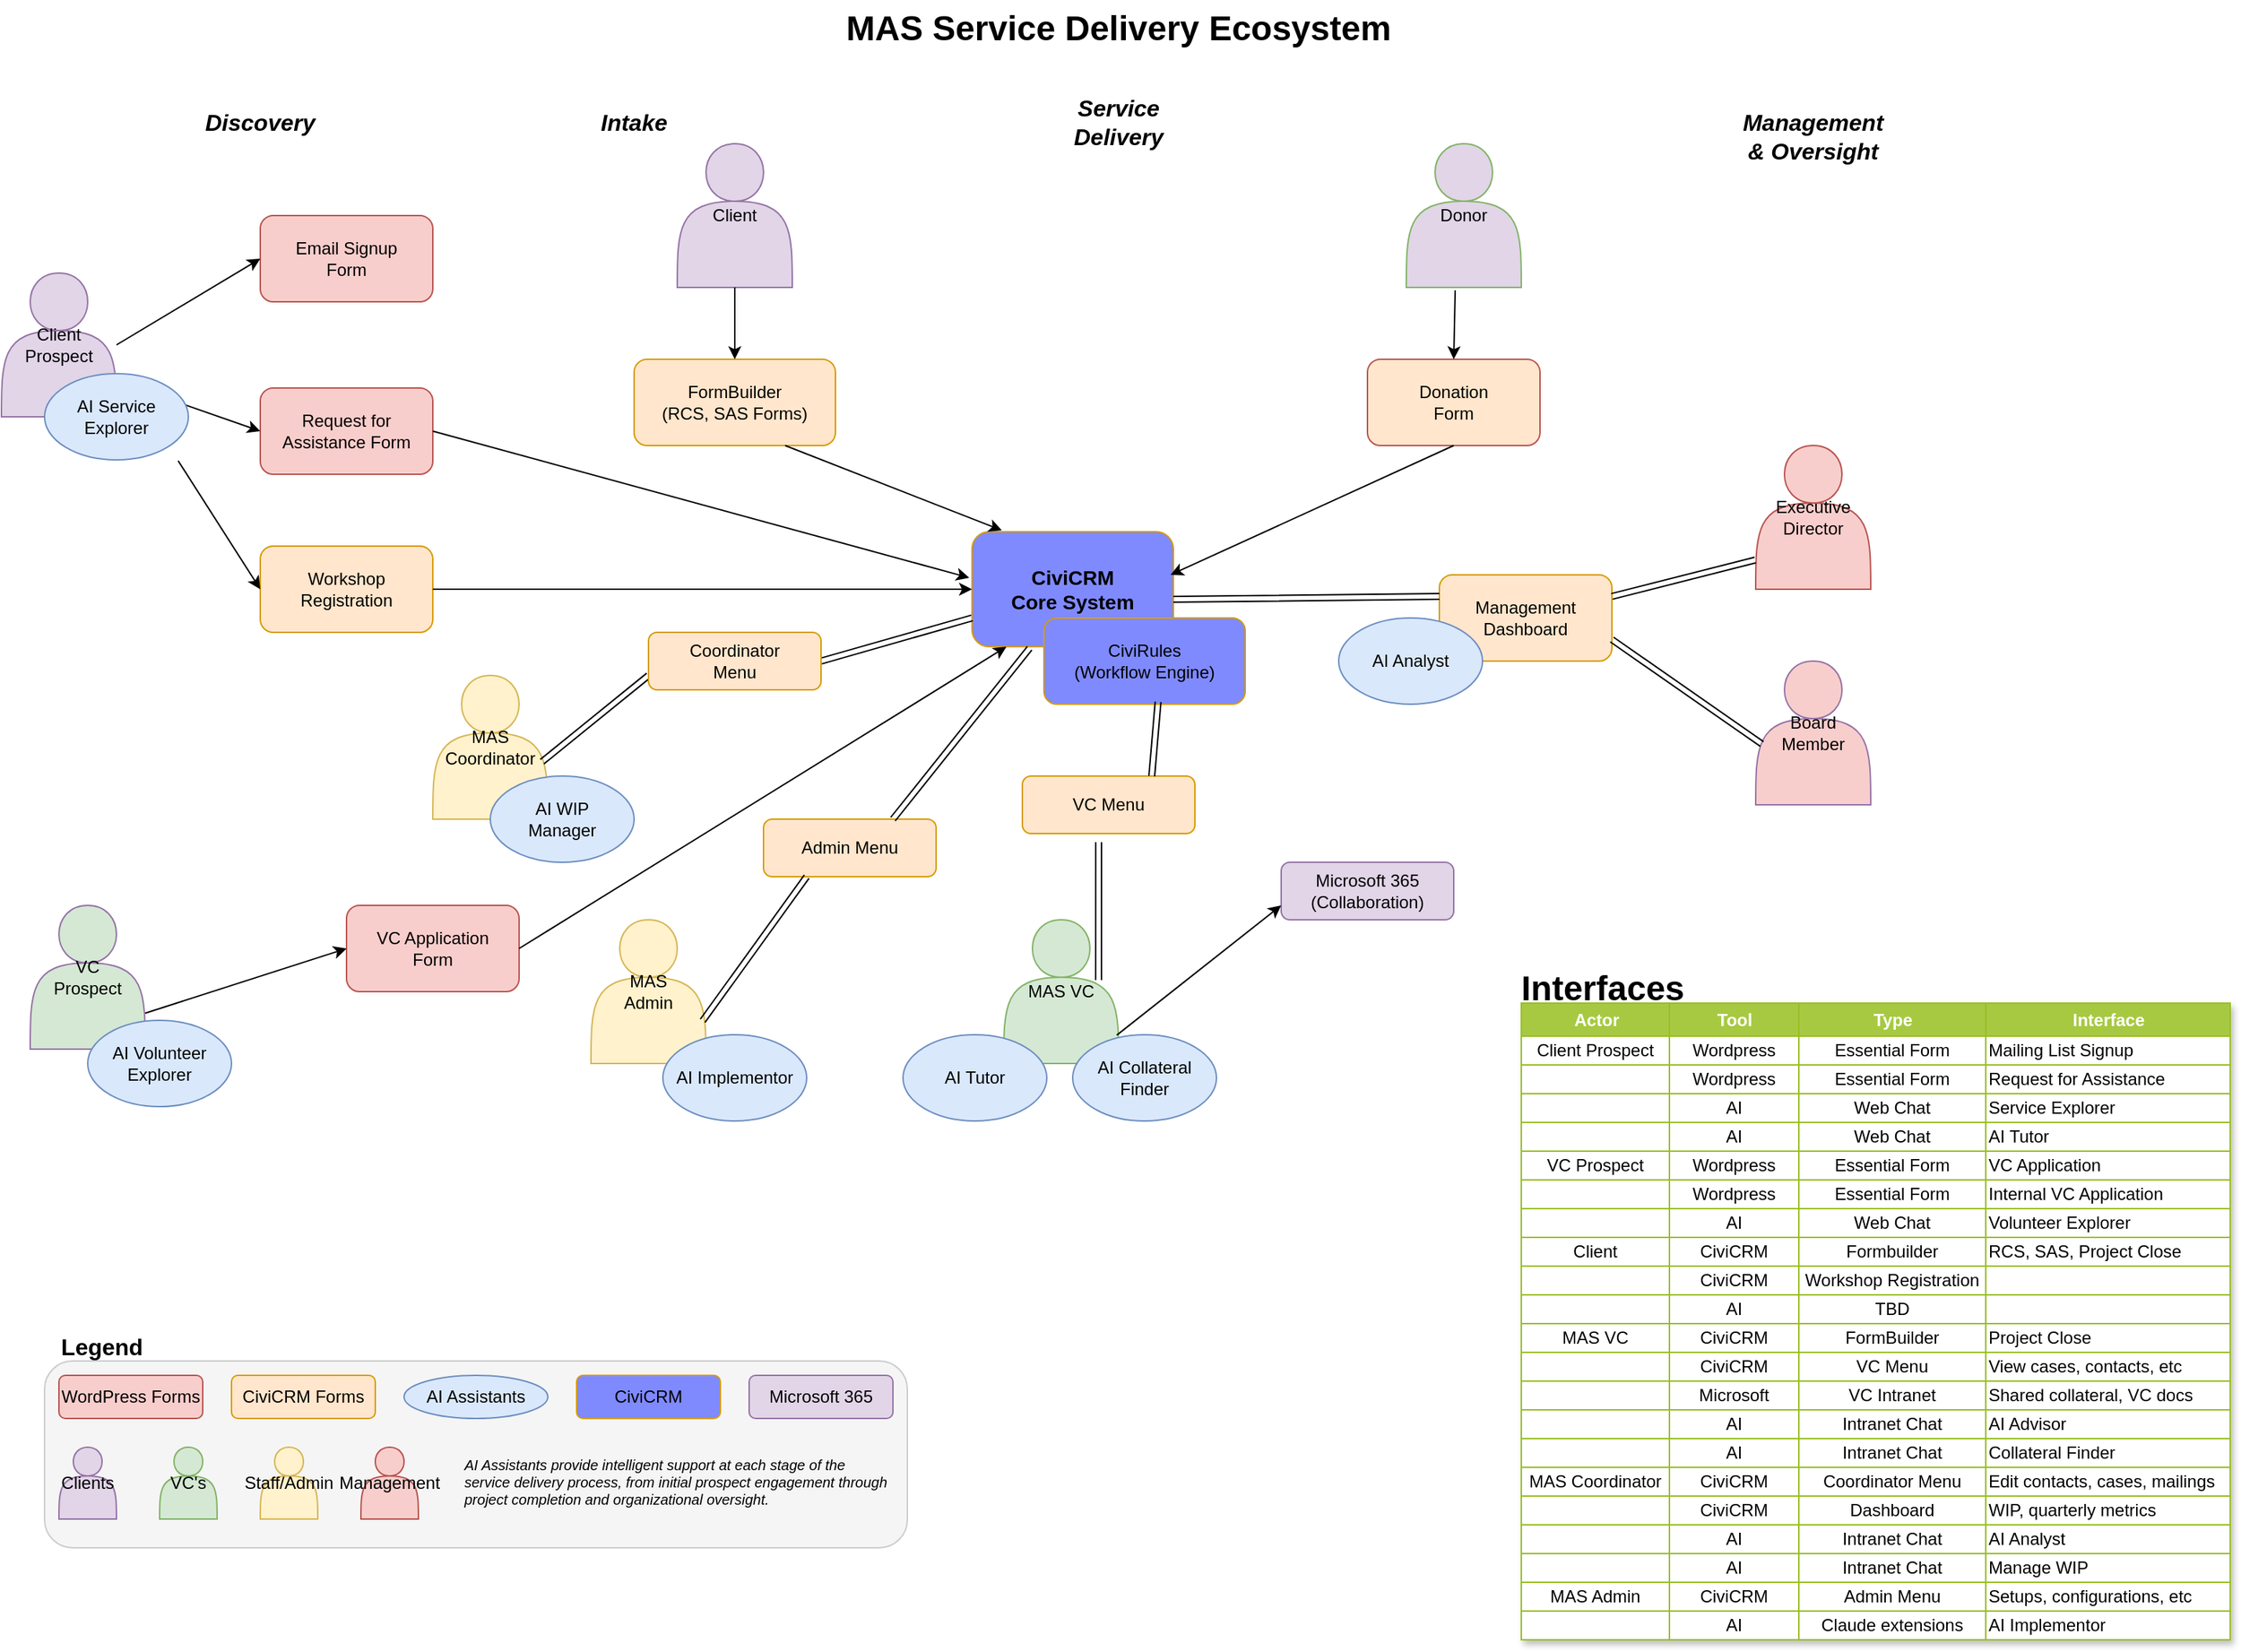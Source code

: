 <mxfile>
    <diagram name="MAS Service Delivery Ecosystem" id="mas-service-delivery">
        <mxGraphModel dx="1574" dy="1198" grid="1" gridSize="10" guides="1" tooltips="1" connect="1" arrows="1" fold="1" page="1" pageScale="1" pageWidth="1654" pageHeight="1200" math="0" shadow="0">
            <root>
                <mxCell id="0"/>
                <mxCell id="1" parent="0"/>
                <mxCell id="title" value="MAS Service Delivery Ecosystem" style="text;html=1;strokeColor=none;fillColor=none;align=center;verticalAlign=middle;whiteSpace=wrap;rounded=0;fontSize=24;fontStyle=1;" parent="1" vertex="1">
                    <mxGeometry x="627" y="20" width="400" height="40" as="geometry"/>
                </mxCell>
                <mxCell id="public-prospect" value="Client Prospect" style="shape=actor;whiteSpace=wrap;html=1;fillColor=#e1d5e7;strokeColor=#9673a6;" parent="1" vertex="1">
                    <mxGeometry x="50" y="210" width="80" height="100" as="geometry"/>
                </mxCell>
                <mxCell id="donor" value="Donor" style="shape=actor;whiteSpace=wrap;html=1;fillColor=#E1D5E7;strokeColor=#82b366;" parent="1" vertex="1">
                    <mxGeometry x="1027" y="120" width="80" height="100" as="geometry"/>
                </mxCell>
                <mxCell id="signup-form" value="Email Signup&#xa;Form" style="rounded=1;whiteSpace=wrap;html=1;fillColor=#f8cecc;strokeColor=#b85450;" parent="1" vertex="1">
                    <mxGeometry x="230" y="170" width="120" height="60" as="geometry"/>
                </mxCell>
                <mxCell id="request-form" value="Request for&#xa;Assistance Form" style="rounded=1;whiteSpace=wrap;html=1;fillColor=#f8cecc;strokeColor=#b85450;" parent="1" vertex="1">
                    <mxGeometry x="230" y="290" width="120" height="60" as="geometry"/>
                </mxCell>
                <mxCell id="donation-form" value="Donation&#xa;Form" style="rounded=1;whiteSpace=wrap;html=1;fillColor=#FFE6CC;strokeColor=#b85450;" parent="1" vertex="1">
                    <mxGeometry x="1000" y="270" width="120" height="60" as="geometry"/>
                </mxCell>
                <mxCell id="civicrm-core" value="CiviCRM&#xa;Core System" style="rounded=1;whiteSpace=wrap;html=1;fillColor=#7F8AFF;strokeColor=#d79b00;fontSize=14;fontStyle=1;" parent="1" vertex="1">
                    <mxGeometry x="725" y="390" width="140" height="80" as="geometry"/>
                </mxCell>
                <mxCell id="formbuilder" value="FormBuilder&#xa;(RCS, SAS Forms)" style="rounded=1;whiteSpace=wrap;html=1;fillColor=#ffe6cc;strokeColor=#d79b00;" parent="1" vertex="1">
                    <mxGeometry x="490" y="270" width="140" height="60" as="geometry"/>
                </mxCell>
                <mxCell id="civirules" value="CiviRules&#xa;(Workflow Engine)" style="rounded=1;whiteSpace=wrap;html=1;fillColor=#7F8AFF;strokeColor=#d79b00;" parent="1" vertex="1">
                    <mxGeometry x="775" y="450" width="140" height="60" as="geometry"/>
                </mxCell>
                <mxCell id="workshop-reg" value="Workshop&#xa;Registration" style="rounded=1;whiteSpace=wrap;html=1;fillColor=#ffe6cc;strokeColor=#d79b00;" parent="1" vertex="1">
                    <mxGeometry x="230" y="400" width="120" height="60" as="geometry"/>
                </mxCell>
                <mxCell id="vc-prospect" value="VC&lt;div&gt;Prospect&lt;/div&gt;" style="shape=actor;whiteSpace=wrap;html=1;fillColor=#D5E8D4;strokeColor=#9673a6;" parent="1" vertex="1">
                    <mxGeometry x="70" y="650" width="80" height="100" as="geometry"/>
                </mxCell>
                <mxCell id="mas-vc" value="MAS VC" style="shape=actor;whiteSpace=wrap;html=1;fillColor=#d5e8d4;strokeColor=#82b366;" parent="1" vertex="1">
                    <mxGeometry x="747" y="660" width="80" height="100" as="geometry"/>
                </mxCell>
                <mxCell id="mas-coordinator" value="MAS&lt;div&gt;Admin&lt;/div&gt;" style="shape=actor;whiteSpace=wrap;html=1;fillColor=#fff2cc;strokeColor=#d6b656;" parent="1" vertex="1">
                    <mxGeometry x="460" y="660" width="80" height="100" as="geometry"/>
                </mxCell>
                <mxCell id="vc-application" value="VC Application&#xa;Form" style="rounded=1;whiteSpace=wrap;html=1;fillColor=#f8cecc;strokeColor=#b85450;" parent="1" vertex="1">
                    <mxGeometry x="290" y="650" width="120" height="60" as="geometry"/>
                </mxCell>
                <mxCell id="vc-menu" value="VC Menu" style="rounded=1;whiteSpace=wrap;html=1;fillColor=#ffe6cc;strokeColor=#d79b00;" parent="1" vertex="1">
                    <mxGeometry x="760" y="560" width="120" height="40" as="geometry"/>
                </mxCell>
                <mxCell id="admin-menu" value="Admin Menu" style="rounded=1;whiteSpace=wrap;html=1;fillColor=#ffe6cc;strokeColor=#d79b00;" parent="1" vertex="1">
                    <mxGeometry x="580" y="590" width="120" height="40" as="geometry"/>
                </mxCell>
                <mxCell id="ms365" value="Microsoft 365&#xa;(Collaboration)" style="rounded=1;whiteSpace=wrap;html=1;fillColor=#e1d5e7;strokeColor=#9673a6;" parent="1" vertex="1">
                    <mxGeometry x="940" y="620" width="120" height="40" as="geometry"/>
                </mxCell>
                <mxCell id="dashboard" value="Management&#xa;Dashboard" style="rounded=1;whiteSpace=wrap;html=1;fillColor=#ffe6cc;strokeColor=#d79b00;" parent="1" vertex="1">
                    <mxGeometry x="1050" y="420" width="120" height="60" as="geometry"/>
                </mxCell>
                <mxCell id="exec-director" value="Executive&#xa;Director" style="shape=actor;whiteSpace=wrap;html=1;fillColor=#f8cecc;strokeColor=#b85450;" parent="1" vertex="1">
                    <mxGeometry x="1270" y="330" width="80" height="100" as="geometry"/>
                </mxCell>
                <mxCell id="board-member" value="Board&#xa;Member" style="shape=actor;whiteSpace=wrap;html=1;fillColor=#F8CECC;strokeColor=#9673a6;" parent="1" vertex="1">
                    <mxGeometry x="1270" y="480" width="80" height="100" as="geometry"/>
                </mxCell>
                <mxCell id="user-arrow1" value="" style="endArrow=classic;html=1;rounded=0;exitX=1;exitY=0.5;entryX=0;entryY=0.5;entryDx=0;entryDy=0;" parent="1" source="public-prospect" target="signup-form" edge="1">
                    <mxGeometry width="50" height="50" relative="1" as="geometry"/>
                </mxCell>
                <mxCell id="user-arrow2" value="" style="endArrow=classic;html=1;rounded=0;exitX=1;exitY=0.75;entryX=0;entryY=0.5;exitDx=0;exitDy=0;" parent="1" source="public-prospect" target="request-form" edge="1">
                    <mxGeometry width="50" height="50" relative="1" as="geometry">
                        <mxPoint x="140" y="275" as="sourcePoint"/>
                    </mxGeometry>
                </mxCell>
                <mxCell id="user-arrow3" value="" style="endArrow=classic;html=1;rounded=0;exitX=0.425;exitY=1.02;entryX=0.5;entryY=0;exitDx=0;exitDy=0;exitPerimeter=0;entryDx=0;entryDy=0;" parent="1" source="donor" target="donation-form" edge="1">
                    <mxGeometry width="50" height="50" relative="1" as="geometry"/>
                </mxCell>
                <mxCell id="process1" value="Discovery" style="text;html=1;strokeColor=none;fillColor=none;align=center;verticalAlign=middle;whiteSpace=wrap;rounded=0;fontSize=16;fontStyle=3;color=#333333;" parent="1" vertex="1">
                    <mxGeometry x="180" y="90" width="100" height="30" as="geometry"/>
                </mxCell>
                <mxCell id="process2" value="Intake" style="text;html=1;strokeColor=none;fillColor=none;align=center;verticalAlign=middle;whiteSpace=wrap;rounded=0;fontSize=16;fontStyle=3;color=#333333;" parent="1" vertex="1">
                    <mxGeometry x="440" y="90" width="100" height="30" as="geometry"/>
                </mxCell>
                <mxCell id="process3" value="Service&#xa;Delivery" style="text;html=1;strokeColor=none;fillColor=none;align=center;verticalAlign=middle;whiteSpace=wrap;rounded=0;fontSize=16;fontStyle=3;color=#333333;" parent="1" vertex="1">
                    <mxGeometry x="777" y="90" width="100" height="30" as="geometry"/>
                </mxCell>
                <mxCell id="process4" value="Management&#xa;&amp; Oversight" style="text;html=1;strokeColor=none;fillColor=none;align=center;verticalAlign=middle;whiteSpace=wrap;rounded=0;fontSize=16;fontStyle=3;color=#333333;" parent="1" vertex="1">
                    <mxGeometry x="1260" y="100" width="100" height="30" as="geometry"/>
                </mxCell>
                <mxCell id="legend-bg" value="" style="rounded=1;whiteSpace=wrap;html=1;fillColor=#f5f5f5;strokeColor=#cccccc;" parent="1" vertex="1">
                    <mxGeometry x="80" y="967" width="600" height="130" as="geometry"/>
                </mxCell>
                <mxCell id="legend-title" value="Legend" style="text;html=1;strokeColor=none;fillColor=none;align=center;verticalAlign=middle;whiteSpace=wrap;rounded=0;fontSize=16;fontStyle=1;" parent="1" vertex="1">
                    <mxGeometry x="90" y="947" width="60" height="20" as="geometry"/>
                </mxCell>
                <mxCell id="legend-wp" value="WordPress Forms" style="rounded=1;whiteSpace=wrap;html=1;fillColor=#f8cecc;strokeColor=#b85450;" parent="1" vertex="1">
                    <mxGeometry x="90" y="977" width="100" height="30" as="geometry"/>
                </mxCell>
                <mxCell id="legend-ai" value="AI Assistants" style="ellipse;whiteSpace=wrap;html=1;fillColor=#dae8fc;strokeColor=#6c8ebf;" parent="1" vertex="1">
                    <mxGeometry x="330" y="977" width="100" height="30" as="geometry"/>
                </mxCell>
                <mxCell id="legend-civicrm" value="CiviCRM Forms" style="rounded=1;whiteSpace=wrap;html=1;fillColor=#ffe6cc;strokeColor=#d79b00;" parent="1" vertex="1">
                    <mxGeometry x="210" y="977" width="100" height="30" as="geometry"/>
                </mxCell>
                <mxCell id="legend-ms" value="Microsoft 365" style="rounded=1;whiteSpace=wrap;html=1;fillColor=#e1d5e7;strokeColor=#9673a6;" parent="1" vertex="1">
                    <mxGeometry x="570" y="977" width="100" height="30" as="geometry"/>
                </mxCell>
                <mxCell id="legend-external" value="Clients" style="shape=actor;whiteSpace=wrap;html=1;fillColor=#e1d5e7;strokeColor=#9673a6;" parent="1" vertex="1">
                    <mxGeometry x="90" y="1027" width="40" height="50" as="geometry"/>
                </mxCell>
                <mxCell id="legend-internal" value="VC&#39;s" style="shape=actor;whiteSpace=wrap;html=1;fillColor=#d5e8d4;strokeColor=#82b366;" parent="1" vertex="1">
                    <mxGeometry x="160" y="1027" width="40" height="50" as="geometry"/>
                </mxCell>
                <mxCell id="legend-staff" value="Staff/Admin" style="shape=actor;whiteSpace=wrap;html=1;fillColor=#fff2cc;strokeColor=#d6b656;" parent="1" vertex="1">
                    <mxGeometry x="230" y="1027" width="40" height="50" as="geometry"/>
                </mxCell>
                <mxCell id="legend-mgmt" value="Management" style="shape=actor;whiteSpace=wrap;html=1;fillColor=#f8cecc;strokeColor=#b85450;" parent="1" vertex="1">
                    <mxGeometry x="300" y="1027" width="40" height="50" as="geometry"/>
                </mxCell>
                <mxCell id="legend-note" value="AI Assistants provide intelligent support at each stage of the service delivery process,&amp;nbsp;from initial prospect engagement through project completion and organizational oversight." style="text;html=1;strokeColor=none;fillColor=none;align=left;verticalAlign=top;whiteSpace=wrap;rounded=0;fontSize=10;fontStyle=2;color=#666666;" parent="1" vertex="1">
                    <mxGeometry x="370" y="1027" width="300" height="50" as="geometry"/>
                </mxCell>
                <mxCell id="FMhdX4NjYqCOuvhVxrmr-3" value="" style="endArrow=classic;html=1;rounded=0;exitX=1;exitY=0.75;entryX=0;entryY=0.5;exitDx=0;exitDy=0;entryDx=0;entryDy=0;" parent="1" source="vc-prospect" target="vc-application" edge="1">
                    <mxGeometry width="50" height="50" relative="1" as="geometry">
                        <mxPoint x="180" y="530" as="sourcePoint"/>
                        <mxPoint x="270" y="555" as="targetPoint"/>
                    </mxGeometry>
                </mxCell>
                <mxCell id="FMhdX4NjYqCOuvhVxrmr-4" value="CiviCRM" style="rounded=1;whiteSpace=wrap;html=1;fillColor=#7F8AFF;strokeColor=#d79b00;" parent="1" vertex="1">
                    <mxGeometry x="450" y="977" width="100" height="30" as="geometry"/>
                </mxCell>
                <mxCell id="FMhdX4NjYqCOuvhVxrmr-6" value="MAS Coordinator" style="shape=actor;whiteSpace=wrap;html=1;fillColor=#fff2cc;strokeColor=#d6b656;" parent="1" vertex="1">
                    <mxGeometry x="350" y="490" width="80" height="100" as="geometry"/>
                </mxCell>
                <mxCell id="FMhdX4NjYqCOuvhVxrmr-7" value="Client" style="shape=actor;whiteSpace=wrap;html=1;fillColor=#e1d5e7;strokeColor=#9673a6;" parent="1" vertex="1">
                    <mxGeometry x="520" y="120" width="80" height="100" as="geometry"/>
                </mxCell>
                <mxCell id="FMhdX4NjYqCOuvhVxrmr-8" value="" style="endArrow=classic;html=1;rounded=0;exitX=1;exitY=0.5;entryX=-0.014;entryY=0.4;exitDx=0;exitDy=0;entryDx=0;entryDy=0;entryPerimeter=0;" parent="1" source="request-form" target="civicrm-core" edge="1">
                    <mxGeometry width="50" height="50" relative="1" as="geometry">
                        <mxPoint x="380" y="302.5" as="sourcePoint"/>
                        <mxPoint x="470" y="357.5" as="targetPoint"/>
                    </mxGeometry>
                </mxCell>
                <mxCell id="FMhdX4NjYqCOuvhVxrmr-9" value="" style="endArrow=classic;html=1;rounded=0;exitX=0.75;exitY=1;entryX=0.148;entryY=-0.012;exitDx=0;exitDy=0;entryDx=0;entryDy=0;entryPerimeter=0;" parent="1" source="formbuilder" target="civicrm-core" edge="1">
                    <mxGeometry width="50" height="50" relative="1" as="geometry">
                        <mxPoint x="760" y="400" as="sourcePoint"/>
                        <mxPoint x="1110" y="520" as="targetPoint"/>
                    </mxGeometry>
                </mxCell>
                <mxCell id="FMhdX4NjYqCOuvhVxrmr-10" value="" style="endArrow=classic;html=1;rounded=0;exitX=0.5;exitY=1;entryX=0.5;entryY=0;exitDx=0;exitDy=0;entryDx=0;entryDy=0;" parent="1" source="FMhdX4NjYqCOuvhVxrmr-7" target="formbuilder" edge="1">
                    <mxGeometry width="50" height="50" relative="1" as="geometry">
                        <mxPoint x="670" y="330" as="sourcePoint"/>
                        <mxPoint x="1020" y="450" as="targetPoint"/>
                    </mxGeometry>
                </mxCell>
                <mxCell id="FMhdX4NjYqCOuvhVxrmr-11" value="" style="endArrow=classic;html=1;rounded=0;exitX=1;exitY=0.5;entryX=0.171;entryY=1;exitDx=0;exitDy=0;entryDx=0;entryDy=0;entryPerimeter=0;" parent="1" source="vc-application" target="civicrm-core" edge="1">
                    <mxGeometry width="50" height="50" relative="1" as="geometry">
                        <mxPoint x="402" y="618" as="sourcePoint"/>
                        <mxPoint x="540" y="700" as="targetPoint"/>
                    </mxGeometry>
                </mxCell>
                <mxCell id="FMhdX4NjYqCOuvhVxrmr-14" value="" style="endArrow=classic;html=1;rounded=0;exitX=1;exitY=0.5;entryX=0;entryY=0.75;exitDx=0;exitDy=0;entryDx=0;entryDy=0;shape=link;" parent="1" source="coordinator-menu" target="civicrm-core" edge="1">
                    <mxGeometry width="50" height="50" relative="1" as="geometry">
                        <mxPoint x="346" y="560" as="sourcePoint"/>
                        <mxPoint x="535" y="370" as="targetPoint"/>
                    </mxGeometry>
                </mxCell>
                <mxCell id="FMhdX4NjYqCOuvhVxrmr-15" value="" style="endArrow=classic;html=1;rounded=0;exitX=1;exitY=0.5;entryX=0;entryY=0.75;exitDx=0;exitDy=0;entryDx=0;entryDy=0;shape=link;" parent="1" target="coordinator-menu" edge="1">
                    <mxGeometry width="50" height="50" relative="1" as="geometry">
                        <mxPoint x="426" y="550" as="sourcePoint"/>
                        <mxPoint x="615" y="450" as="targetPoint"/>
                    </mxGeometry>
                </mxCell>
                <mxCell id="coordinator-menu" value="Coordinator&#xa;Menu" style="rounded=1;whiteSpace=wrap;html=1;fillColor=#ffe6cc;strokeColor=#d79b00;" parent="1" vertex="1">
                    <mxGeometry x="500" y="460" width="120" height="40" as="geometry"/>
                </mxCell>
                <mxCell id="FMhdX4NjYqCOuvhVxrmr-16" value="" style="endArrow=classic;html=1;rounded=0;exitX=0.825;exitY=0.42;entryX=0.442;entryY=1.15;exitDx=0;exitDy=0;entryDx=0;entryDy=0;shape=link;exitPerimeter=0;entryPerimeter=0;" parent="1" source="mas-vc" target="vc-menu" edge="1">
                    <mxGeometry width="50" height="50" relative="1" as="geometry">
                        <mxPoint x="975" y="570" as="sourcePoint"/>
                        <mxPoint x="1010" y="520" as="targetPoint"/>
                    </mxGeometry>
                </mxCell>
                <mxCell id="FMhdX4NjYqCOuvhVxrmr-17" value="" style="endArrow=classic;html=1;rounded=0;exitX=0.75;exitY=0;entryX=0.567;entryY=0.972;exitDx=0;exitDy=0;entryDx=0;entryDy=0;shape=link;entryPerimeter=0;" parent="1" source="vc-menu" target="civirules" edge="1">
                    <mxGeometry width="50" height="50" relative="1" as="geometry">
                        <mxPoint x="790" y="630" as="sourcePoint"/>
                        <mxPoint x="825" y="580" as="targetPoint"/>
                    </mxGeometry>
                </mxCell>
                <mxCell id="FMhdX4NjYqCOuvhVxrmr-18" value="" style="endArrow=classic;html=1;rounded=0;entryX=0;entryY=0.75;entryDx=0;entryDy=0;exitX=0.983;exitY=0.803;exitDx=0;exitDy=0;exitPerimeter=0;" parent="1" source="mas-vc" target="ms365" edge="1">
                    <mxGeometry width="50" height="50" relative="1" as="geometry">
                        <mxPoint x="860" y="750" as="sourcePoint"/>
                        <mxPoint x="925" y="755" as="targetPoint"/>
                    </mxGeometry>
                </mxCell>
                <mxCell id="FMhdX4NjYqCOuvhVxrmr-19" value="" style="endArrow=classic;html=1;rounded=0;exitX=0.5;exitY=1;entryX=0.986;entryY=0.375;exitDx=0;exitDy=0;entryDx=0;entryDy=0;entryPerimeter=0;" parent="1" source="donation-form" target="civicrm-core" edge="1">
                    <mxGeometry width="50" height="50" relative="1" as="geometry">
                        <mxPoint x="994" y="330" as="sourcePoint"/>
                        <mxPoint x="950" y="378" as="targetPoint"/>
                    </mxGeometry>
                </mxCell>
                <mxCell id="FMhdX4NjYqCOuvhVxrmr-20" value="" style="endArrow=classic;html=1;rounded=0;exitX=0.971;exitY=0.703;entryX=0.25;entryY=1;exitDx=0;exitDy=0;entryDx=0;entryDy=0;shape=link;exitPerimeter=0;" parent="1" source="mas-coordinator" target="admin-menu" edge="1">
                    <mxGeometry width="50" height="50" relative="1" as="geometry">
                        <mxPoint x="556" y="730" as="sourcePoint"/>
                        <mxPoint x="630" y="670" as="targetPoint"/>
                    </mxGeometry>
                </mxCell>
                <mxCell id="FMhdX4NjYqCOuvhVxrmr-21" value="" style="endArrow=classic;html=1;rounded=0;exitX=0.75;exitY=0;exitDx=0;exitDy=0;shape=link;entryX=0.286;entryY=1.013;entryDx=0;entryDy=0;entryPerimeter=0;" parent="1" source="admin-menu" target="civicrm-core" edge="1">
                    <mxGeometry width="50" height="50" relative="1" as="geometry">
                        <mxPoint x="590" y="700" as="sourcePoint"/>
                        <mxPoint x="740" y="520" as="targetPoint"/>
                    </mxGeometry>
                </mxCell>
                <mxCell id="FMhdX4NjYqCOuvhVxrmr-22" value="" style="endArrow=classic;html=1;rounded=0;exitX=0.929;exitY=1.01;entryX=0;entryY=0.5;exitDx=0;exitDy=0;exitPerimeter=0;entryDx=0;entryDy=0;" parent="1" source="ai-service-explorer" target="workshop-reg" edge="1">
                    <mxGeometry width="50" height="50" relative="1" as="geometry">
                        <mxPoint x="98" y="370" as="sourcePoint"/>
                        <mxPoint x="200" y="402" as="targetPoint"/>
                    </mxGeometry>
                </mxCell>
                <mxCell id="FMhdX4NjYqCOuvhVxrmr-23" value="" style="endArrow=classic;html=1;rounded=0;exitX=1;exitY=0.5;entryX=0;entryY=0.5;exitDx=0;exitDy=0;entryDx=0;entryDy=0;" parent="1" source="workshop-reg" target="civicrm-core" edge="1">
                    <mxGeometry width="50" height="50" relative="1" as="geometry">
                        <mxPoint x="170" y="370" as="sourcePoint"/>
                        <mxPoint x="276" y="489" as="targetPoint"/>
                    </mxGeometry>
                </mxCell>
                <mxCell id="FMhdX4NjYqCOuvhVxrmr-25" value="" style="endArrow=classic;html=1;rounded=0;exitX=0.054;exitY=0.577;entryX=1;entryY=0.75;exitDx=0;exitDy=0;entryDx=0;entryDy=0;shape=link;exitPerimeter=0;" parent="1" source="board-member" target="dashboard" edge="1">
                    <mxGeometry width="50" height="50" relative="1" as="geometry">
                        <mxPoint x="1220" y="502" as="sourcePoint"/>
                        <mxPoint x="1224" y="450" as="targetPoint"/>
                    </mxGeometry>
                </mxCell>
                <mxCell id="FMhdX4NjYqCOuvhVxrmr-26" value="" style="endArrow=classic;html=1;rounded=0;exitX=-0.004;exitY=0.797;entryX=1;entryY=0.25;exitDx=0;exitDy=0;entryDx=0;entryDy=0;shape=link;exitPerimeter=0;" parent="1" source="exec-director" target="dashboard" edge="1">
                    <mxGeometry width="50" height="50" relative="1" as="geometry">
                        <mxPoint x="1334" y="473" as="sourcePoint"/>
                        <mxPoint x="1230" y="400" as="targetPoint"/>
                    </mxGeometry>
                </mxCell>
                <mxCell id="FMhdX4NjYqCOuvhVxrmr-27" value="" style="endArrow=classic;html=1;rounded=0;exitX=0;exitY=0.25;entryX=1;entryY=0.588;exitDx=0;exitDy=0;entryDx=0;entryDy=0;shape=link;entryPerimeter=0;" parent="1" source="dashboard" target="civicrm-core" edge="1">
                    <mxGeometry width="50" height="50" relative="1" as="geometry">
                        <mxPoint x="1010" y="410" as="sourcePoint"/>
                        <mxPoint x="910" y="435" as="targetPoint"/>
                    </mxGeometry>
                </mxCell>
                <mxCell id="ai-collateral" value="AI Collateral&#xa;Finder" style="ellipse;whiteSpace=wrap;html=1;fillColor=#dae8fc;strokeColor=#6c8ebf;" parent="1" vertex="1">
                    <mxGeometry x="795" y="740" width="100" height="60" as="geometry"/>
                </mxCell>
                <mxCell id="ai-vc-explorer" value="AI Volunteer&#xa;Explorer" style="ellipse;whiteSpace=wrap;html=1;fillColor=#dae8fc;strokeColor=#6c8ebf;" parent="1" vertex="1">
                    <mxGeometry x="110" y="730" width="100" height="60" as="geometry"/>
                </mxCell>
                <mxCell id="ai-wip-manager" value="AI WIP&#xa;Manager" style="ellipse;whiteSpace=wrap;html=1;fillColor=#dae8fc;strokeColor=#6c8ebf;" parent="1" vertex="1">
                    <mxGeometry x="390" y="560" width="100" height="60" as="geometry"/>
                </mxCell>
                <mxCell id="FMhdX4NjYqCOuvhVxrmr-28" value="" style="endArrow=classic;html=1;rounded=0;exitX=0.929;exitY=1.01;entryX=0;entryY=0.5;exitDx=0;exitDy=0;exitPerimeter=0;entryDx=0;entryDy=0;" parent="1" source="public-prospect" target="ai-service-explorer" edge="1">
                    <mxGeometry width="50" height="50" relative="1" as="geometry">
                        <mxPoint x="124" y="311" as="sourcePoint"/>
                        <mxPoint x="230" y="430" as="targetPoint"/>
                    </mxGeometry>
                </mxCell>
                <mxCell id="ai-service-explorer" value="AI Service&#xa;Explorer" style="ellipse;whiteSpace=wrap;html=1;fillColor=#dae8fc;strokeColor=#6c8ebf;" parent="1" vertex="1">
                    <mxGeometry x="80" y="280" width="100" height="60" as="geometry"/>
                </mxCell>
                <mxCell id="ai-implementor" value="AI Implementor" style="ellipse;whiteSpace=wrap;html=1;fillColor=#dae8fc;strokeColor=#6c8ebf;" parent="1" vertex="1">
                    <mxGeometry x="510" y="740" width="100" height="60" as="geometry"/>
                </mxCell>
                <mxCell id="ai-analyst" value="AI Analyst" style="ellipse;whiteSpace=wrap;html=1;fillColor=#dae8fc;strokeColor=#6c8ebf;" parent="1" vertex="1">
                    <mxGeometry x="980" y="450" width="100" height="60" as="geometry"/>
                </mxCell>
                <mxCell id="ai-tutor" value="AI Tutor" style="ellipse;whiteSpace=wrap;html=1;fillColor=#dae8fc;strokeColor=#6c8ebf;" parent="1" vertex="1">
                    <mxGeometry x="677" y="740" width="100" height="60" as="geometry"/>
                </mxCell>
                <mxCell id="69" value="" style="group" vertex="1" connectable="0" parent="1">
                    <mxGeometry x="1105" y="688" width="495" height="293" as="geometry"/>
                </mxCell>
                <mxCell id="23" value="Interfaces" style="text;strokeColor=none;fillColor=none;html=1;fontSize=24;fontStyle=1;verticalAlign=middle;align=left;" vertex="1" parent="69">
                    <mxGeometry width="100" height="40" as="geometry"/>
                </mxCell>
                <mxCell id="2" value="Assets" style="childLayout=tableLayout;recursiveResize=0;strokeColor=#98bf21;fillColor=#A7C942;shadow=1;" vertex="1" parent="69">
                    <mxGeometry x="2" y="30" width="493" height="443" as="geometry"/>
                </mxCell>
                <mxCell id="3" style="shape=tableRow;horizontal=0;startSize=0;swimlaneHead=0;swimlaneBody=0;top=0;left=0;bottom=0;right=0;dropTarget=0;collapsible=0;recursiveResize=0;expand=0;fontStyle=0;strokeColor=inherit;fillColor=#ffffff;" vertex="1" parent="2">
                    <mxGeometry width="493" height="23" as="geometry"/>
                </mxCell>
                <mxCell id="4" value="Actor" style="connectable=0;recursiveResize=0;strokeColor=inherit;fillColor=#A7C942;align=center;fontStyle=1;fontColor=#FFFFFF;html=1;" vertex="1" parent="3">
                    <mxGeometry width="103" height="23" as="geometry">
                        <mxRectangle width="103" height="23" as="alternateBounds"/>
                    </mxGeometry>
                </mxCell>
                <mxCell id="5" value="Tool" style="connectable=0;recursiveResize=0;strokeColor=inherit;fillColor=#A7C942;align=center;fontStyle=1;fontColor=#FFFFFF;html=1;" vertex="1" parent="3">
                    <mxGeometry x="103" width="90" height="23" as="geometry">
                        <mxRectangle width="90" height="23" as="alternateBounds"/>
                    </mxGeometry>
                </mxCell>
                <mxCell id="6" value="Type" style="connectable=0;recursiveResize=0;strokeColor=inherit;fillColor=#A7C942;align=center;fontStyle=1;fontColor=#FFFFFF;html=1;" vertex="1" parent="3">
                    <mxGeometry x="193" width="130" height="23" as="geometry">
                        <mxRectangle width="130" height="23" as="alternateBounds"/>
                    </mxGeometry>
                </mxCell>
                <mxCell id="24" value="Interface" style="connectable=0;recursiveResize=0;strokeColor=inherit;fillColor=#A7C942;align=center;fontStyle=1;fontColor=#FFFFFF;html=1;" vertex="1" parent="3">
                    <mxGeometry x="323" width="170" height="23" as="geometry">
                        <mxRectangle width="170" height="23" as="alternateBounds"/>
                    </mxGeometry>
                </mxCell>
                <mxCell id="7" value="" style="shape=tableRow;horizontal=0;startSize=0;swimlaneHead=0;swimlaneBody=0;top=0;left=0;bottom=0;right=0;dropTarget=0;collapsible=0;recursiveResize=0;expand=0;fontStyle=0;strokeColor=inherit;fillColor=default;" vertex="1" parent="2">
                    <mxGeometry y="23" width="493" height="20" as="geometry"/>
                </mxCell>
                <mxCell id="8" value="Client Prospect" style="connectable=0;recursiveResize=0;strokeColor=inherit;fillColor=inherit;align=center;whiteSpace=wrap;html=1;" vertex="1" parent="7">
                    <mxGeometry width="103" height="20" as="geometry">
                        <mxRectangle width="103" height="20" as="alternateBounds"/>
                    </mxGeometry>
                </mxCell>
                <mxCell id="9" value="Wordpress" style="connectable=0;recursiveResize=0;strokeColor=inherit;fillColor=inherit;align=center;whiteSpace=wrap;html=1;" vertex="1" parent="7">
                    <mxGeometry x="103" width="90" height="20" as="geometry">
                        <mxRectangle width="90" height="20" as="alternateBounds"/>
                    </mxGeometry>
                </mxCell>
                <mxCell id="10" value="Essential Form" style="connectable=0;recursiveResize=0;strokeColor=inherit;fillColor=inherit;align=center;whiteSpace=wrap;html=1;" vertex="1" parent="7">
                    <mxGeometry x="193" width="130" height="20" as="geometry">
                        <mxRectangle width="130" height="20" as="alternateBounds"/>
                    </mxGeometry>
                </mxCell>
                <mxCell id="25" value="Mailing List Signup" style="connectable=0;recursiveResize=0;strokeColor=inherit;fillColor=inherit;align=left;whiteSpace=wrap;html=1;" vertex="1" parent="7">
                    <mxGeometry x="323" width="170" height="20" as="geometry">
                        <mxRectangle width="170" height="20" as="alternateBounds"/>
                    </mxGeometry>
                </mxCell>
                <mxCell id="11" value="" style="shape=tableRow;horizontal=0;startSize=0;swimlaneHead=0;swimlaneBody=0;top=0;left=0;bottom=0;right=0;dropTarget=0;collapsible=0;recursiveResize=0;expand=0;fontStyle=1;strokeColor=inherit;fillColor=light-dark(#ffffff, #1d2409);" vertex="1" parent="2">
                    <mxGeometry y="43" width="493" height="20" as="geometry"/>
                </mxCell>
                <mxCell id="12" value="" style="connectable=0;recursiveResize=0;strokeColor=inherit;fillColor=inherit;whiteSpace=wrap;html=1;align=center;" vertex="1" parent="11">
                    <mxGeometry width="103" height="20" as="geometry">
                        <mxRectangle width="103" height="20" as="alternateBounds"/>
                    </mxGeometry>
                </mxCell>
                <mxCell id="13" value="Wordpress" style="connectable=0;recursiveResize=0;strokeColor=inherit;fillColor=inherit;whiteSpace=wrap;html=1;align=center;" vertex="1" parent="11">
                    <mxGeometry x="103" width="90" height="20" as="geometry">
                        <mxRectangle width="90" height="20" as="alternateBounds"/>
                    </mxGeometry>
                </mxCell>
                <mxCell id="14" value="Essential Form" style="connectable=0;recursiveResize=0;strokeColor=inherit;fillColor=inherit;whiteSpace=wrap;html=1;align=center;" vertex="1" parent="11">
                    <mxGeometry x="193" width="130" height="20" as="geometry">
                        <mxRectangle width="130" height="20" as="alternateBounds"/>
                    </mxGeometry>
                </mxCell>
                <mxCell id="26" value="Request for Assistance" style="connectable=0;recursiveResize=0;strokeColor=inherit;fillColor=inherit;whiteSpace=wrap;html=1;align=left;" vertex="1" parent="11">
                    <mxGeometry x="323" width="170" height="20" as="geometry">
                        <mxRectangle width="170" height="20" as="alternateBounds"/>
                    </mxGeometry>
                </mxCell>
                <mxCell id="15" value="" style="shape=tableRow;horizontal=0;startSize=0;swimlaneHead=0;swimlaneBody=0;top=0;left=0;bottom=0;right=0;dropTarget=0;collapsible=0;recursiveResize=0;expand=0;fontStyle=0;strokeColor=inherit;fillColor=#ffffff;" vertex="1" parent="2">
                    <mxGeometry y="63" width="493" height="20" as="geometry"/>
                </mxCell>
                <mxCell id="16" value="" style="connectable=0;recursiveResize=0;strokeColor=inherit;fillColor=inherit;fontStyle=0;align=center;whiteSpace=wrap;html=1;" vertex="1" parent="15">
                    <mxGeometry width="103" height="20" as="geometry">
                        <mxRectangle width="103" height="20" as="alternateBounds"/>
                    </mxGeometry>
                </mxCell>
                <mxCell id="17" value="AI" style="connectable=0;recursiveResize=0;strokeColor=inherit;fillColor=inherit;fontStyle=0;align=center;whiteSpace=wrap;html=1;" vertex="1" parent="15">
                    <mxGeometry x="103" width="90" height="20" as="geometry">
                        <mxRectangle width="90" height="20" as="alternateBounds"/>
                    </mxGeometry>
                </mxCell>
                <mxCell id="18" value="Web Chat" style="connectable=0;recursiveResize=0;strokeColor=inherit;fillColor=inherit;fontStyle=0;align=center;whiteSpace=wrap;html=1;" vertex="1" parent="15">
                    <mxGeometry x="193" width="130" height="20" as="geometry">
                        <mxRectangle width="130" height="20" as="alternateBounds"/>
                    </mxGeometry>
                </mxCell>
                <mxCell id="27" value="Service Explorer" style="connectable=0;recursiveResize=0;strokeColor=inherit;fillColor=inherit;fontStyle=0;align=left;whiteSpace=wrap;html=1;" vertex="1" parent="15">
                    <mxGeometry x="323" width="170" height="20" as="geometry">
                        <mxRectangle width="170" height="20" as="alternateBounds"/>
                    </mxGeometry>
                </mxCell>
                <mxCell id="19" value="" style="shape=tableRow;horizontal=0;startSize=0;swimlaneHead=0;swimlaneBody=0;top=0;left=0;bottom=0;right=0;dropTarget=0;collapsible=0;recursiveResize=0;expand=0;fontStyle=1;strokeColor=inherit;fillColor=light-dark(#ffffff, #1d2409);" vertex="1" parent="2">
                    <mxGeometry y="83" width="493" height="20" as="geometry"/>
                </mxCell>
                <mxCell id="20" value="" style="connectable=0;recursiveResize=0;strokeColor=inherit;fillColor=inherit;whiteSpace=wrap;html=1;align=center;" vertex="1" parent="19">
                    <mxGeometry width="103" height="20" as="geometry">
                        <mxRectangle width="103" height="20" as="alternateBounds"/>
                    </mxGeometry>
                </mxCell>
                <mxCell id="21" value="AI" style="connectable=0;recursiveResize=0;strokeColor=inherit;fillColor=inherit;whiteSpace=wrap;html=1;align=center;" vertex="1" parent="19">
                    <mxGeometry x="103" width="90" height="20" as="geometry">
                        <mxRectangle width="90" height="20" as="alternateBounds"/>
                    </mxGeometry>
                </mxCell>
                <mxCell id="22" value="Web Chat" style="connectable=0;recursiveResize=0;strokeColor=inherit;fillColor=inherit;whiteSpace=wrap;html=1;align=center;" vertex="1" parent="19">
                    <mxGeometry x="193" width="130" height="20" as="geometry">
                        <mxRectangle width="130" height="20" as="alternateBounds"/>
                    </mxGeometry>
                </mxCell>
                <mxCell id="28" value="AI Tutor" style="connectable=0;recursiveResize=0;strokeColor=inherit;fillColor=inherit;whiteSpace=wrap;html=1;align=left;" vertex="1" parent="19">
                    <mxGeometry x="323" width="170" height="20" as="geometry">
                        <mxRectangle width="170" height="20" as="alternateBounds"/>
                    </mxGeometry>
                </mxCell>
                <mxCell id="29" style="shape=tableRow;horizontal=0;startSize=0;swimlaneHead=0;swimlaneBody=0;top=0;left=0;bottom=0;right=0;dropTarget=0;collapsible=0;recursiveResize=0;expand=0;fontStyle=1;strokeColor=inherit;fillColor=light-dark(#ffffff, #1d2409);" vertex="1" parent="2">
                    <mxGeometry y="103" width="493" height="20" as="geometry"/>
                </mxCell>
                <mxCell id="30" value="VC Prospect" style="connectable=0;recursiveResize=0;strokeColor=inherit;fillColor=inherit;whiteSpace=wrap;html=1;align=center;" vertex="1" parent="29">
                    <mxGeometry width="103" height="20" as="geometry">
                        <mxRectangle width="103" height="20" as="alternateBounds"/>
                    </mxGeometry>
                </mxCell>
                <mxCell id="31" value="Wordpress" style="connectable=0;recursiveResize=0;strokeColor=inherit;fillColor=inherit;whiteSpace=wrap;html=1;align=center;" vertex="1" parent="29">
                    <mxGeometry x="103" width="90" height="20" as="geometry">
                        <mxRectangle width="90" height="20" as="alternateBounds"/>
                    </mxGeometry>
                </mxCell>
                <mxCell id="32" value="Essential Form" style="connectable=0;recursiveResize=0;strokeColor=inherit;fillColor=inherit;whiteSpace=wrap;html=1;align=center;" vertex="1" parent="29">
                    <mxGeometry x="193" width="130" height="20" as="geometry">
                        <mxRectangle width="130" height="20" as="alternateBounds"/>
                    </mxGeometry>
                </mxCell>
                <mxCell id="33" value="VC Application" style="connectable=0;recursiveResize=0;strokeColor=inherit;fillColor=inherit;whiteSpace=wrap;html=1;align=left;" vertex="1" parent="29">
                    <mxGeometry x="323" width="170" height="20" as="geometry">
                        <mxRectangle width="170" height="20" as="alternateBounds"/>
                    </mxGeometry>
                </mxCell>
                <mxCell id="34" style="shape=tableRow;horizontal=0;startSize=0;swimlaneHead=0;swimlaneBody=0;top=0;left=0;bottom=0;right=0;dropTarget=0;collapsible=0;recursiveResize=0;expand=0;fontStyle=1;strokeColor=inherit;fillColor=#FFFFFF;" vertex="1" parent="2">
                    <mxGeometry y="123" width="493" height="20" as="geometry"/>
                </mxCell>
                <mxCell id="35" style="connectable=0;recursiveResize=0;strokeColor=inherit;fillColor=inherit;whiteSpace=wrap;html=1;align=center;" vertex="1" parent="34">
                    <mxGeometry width="103" height="20" as="geometry">
                        <mxRectangle width="103" height="20" as="alternateBounds"/>
                    </mxGeometry>
                </mxCell>
                <mxCell id="36" value="Wordpress" style="connectable=0;recursiveResize=0;strokeColor=inherit;fillColor=inherit;whiteSpace=wrap;html=1;align=center;" vertex="1" parent="34">
                    <mxGeometry x="103" width="90" height="20" as="geometry">
                        <mxRectangle width="90" height="20" as="alternateBounds"/>
                    </mxGeometry>
                </mxCell>
                <mxCell id="37" value="Essential Form" style="connectable=0;recursiveResize=0;strokeColor=inherit;fillColor=inherit;whiteSpace=wrap;html=1;align=center;" vertex="1" parent="34">
                    <mxGeometry x="193" width="130" height="20" as="geometry">
                        <mxRectangle width="130" height="20" as="alternateBounds"/>
                    </mxGeometry>
                </mxCell>
                <mxCell id="38" value="Internal VC Application" style="connectable=0;recursiveResize=0;strokeColor=inherit;fillColor=inherit;whiteSpace=wrap;html=1;align=left;" vertex="1" parent="34">
                    <mxGeometry x="323" width="170" height="20" as="geometry">
                        <mxRectangle width="170" height="20" as="alternateBounds"/>
                    </mxGeometry>
                </mxCell>
                <mxCell id="39" style="shape=tableRow;horizontal=0;startSize=0;swimlaneHead=0;swimlaneBody=0;top=0;left=0;bottom=0;right=0;dropTarget=0;collapsible=0;recursiveResize=0;expand=0;fontStyle=1;strokeColor=inherit;fillColor=#FFFFFF;" vertex="1" parent="2">
                    <mxGeometry y="143" width="493" height="20" as="geometry"/>
                </mxCell>
                <mxCell id="40" style="connectable=0;recursiveResize=0;strokeColor=inherit;fillColor=inherit;whiteSpace=wrap;html=1;align=center;" vertex="1" parent="39">
                    <mxGeometry width="103" height="20" as="geometry">
                        <mxRectangle width="103" height="20" as="alternateBounds"/>
                    </mxGeometry>
                </mxCell>
                <mxCell id="41" value="AI" style="connectable=0;recursiveResize=0;strokeColor=inherit;fillColor=inherit;whiteSpace=wrap;html=1;align=center;" vertex="1" parent="39">
                    <mxGeometry x="103" width="90" height="20" as="geometry">
                        <mxRectangle width="90" height="20" as="alternateBounds"/>
                    </mxGeometry>
                </mxCell>
                <mxCell id="42" value="Web Chat" style="connectable=0;recursiveResize=0;strokeColor=inherit;fillColor=inherit;whiteSpace=wrap;html=1;align=center;" vertex="1" parent="39">
                    <mxGeometry x="193" width="130" height="20" as="geometry">
                        <mxRectangle width="130" height="20" as="alternateBounds"/>
                    </mxGeometry>
                </mxCell>
                <mxCell id="43" value="Volunteer Explorer" style="connectable=0;recursiveResize=0;strokeColor=inherit;fillColor=inherit;whiteSpace=wrap;html=1;align=left;" vertex="1" parent="39">
                    <mxGeometry x="323" width="170" height="20" as="geometry">
                        <mxRectangle width="170" height="20" as="alternateBounds"/>
                    </mxGeometry>
                </mxCell>
                <mxCell id="64" style="shape=tableRow;horizontal=0;startSize=0;swimlaneHead=0;swimlaneBody=0;top=0;left=0;bottom=0;right=0;dropTarget=0;collapsible=0;recursiveResize=0;expand=0;fontStyle=1;strokeColor=inherit;fillColor=#FFFFFF;" vertex="1" parent="2">
                    <mxGeometry y="163" width="493" height="20" as="geometry"/>
                </mxCell>
                <mxCell id="65" value="Client" style="connectable=0;recursiveResize=0;strokeColor=inherit;fillColor=inherit;whiteSpace=wrap;html=1;align=center;" vertex="1" parent="64">
                    <mxGeometry width="103" height="20" as="geometry">
                        <mxRectangle width="103" height="20" as="alternateBounds"/>
                    </mxGeometry>
                </mxCell>
                <mxCell id="66" value="CiviCRM" style="connectable=0;recursiveResize=0;strokeColor=inherit;fillColor=inherit;whiteSpace=wrap;html=1;align=center;" vertex="1" parent="64">
                    <mxGeometry x="103" width="90" height="20" as="geometry">
                        <mxRectangle width="90" height="20" as="alternateBounds"/>
                    </mxGeometry>
                </mxCell>
                <mxCell id="67" value="Formbuilder" style="connectable=0;recursiveResize=0;strokeColor=inherit;fillColor=inherit;whiteSpace=wrap;html=1;align=center;" vertex="1" parent="64">
                    <mxGeometry x="193" width="130" height="20" as="geometry">
                        <mxRectangle width="130" height="20" as="alternateBounds"/>
                    </mxGeometry>
                </mxCell>
                <mxCell id="68" value="RCS, SAS, Project Close" style="connectable=0;recursiveResize=0;strokeColor=inherit;fillColor=inherit;whiteSpace=wrap;html=1;align=left;" vertex="1" parent="64">
                    <mxGeometry x="323" width="170" height="20" as="geometry">
                        <mxRectangle width="170" height="20" as="alternateBounds"/>
                    </mxGeometry>
                </mxCell>
                <mxCell id="59" style="shape=tableRow;horizontal=0;startSize=0;swimlaneHead=0;swimlaneBody=0;top=0;left=0;bottom=0;right=0;dropTarget=0;collapsible=0;recursiveResize=0;expand=0;fontStyle=1;strokeColor=inherit;fillColor=#FFFFFF;" vertex="1" parent="2">
                    <mxGeometry y="183" width="493" height="20" as="geometry"/>
                </mxCell>
                <mxCell id="60" value="" style="connectable=0;recursiveResize=0;strokeColor=inherit;fillColor=inherit;whiteSpace=wrap;html=1;align=center;" vertex="1" parent="59">
                    <mxGeometry width="103" height="20" as="geometry">
                        <mxRectangle width="103" height="20" as="alternateBounds"/>
                    </mxGeometry>
                </mxCell>
                <mxCell id="61" value="CiviCRM" style="connectable=0;recursiveResize=0;strokeColor=inherit;fillColor=inherit;whiteSpace=wrap;html=1;align=center;" vertex="1" parent="59">
                    <mxGeometry x="103" width="90" height="20" as="geometry">
                        <mxRectangle width="90" height="20" as="alternateBounds"/>
                    </mxGeometry>
                </mxCell>
                <mxCell id="62" value="Workshop Registration" style="connectable=0;recursiveResize=0;strokeColor=inherit;fillColor=inherit;whiteSpace=wrap;html=1;align=center;" vertex="1" parent="59">
                    <mxGeometry x="193" width="130" height="20" as="geometry">
                        <mxRectangle width="130" height="20" as="alternateBounds"/>
                    </mxGeometry>
                </mxCell>
                <mxCell id="63" style="connectable=0;recursiveResize=0;strokeColor=inherit;fillColor=inherit;whiteSpace=wrap;html=1;align=left;" vertex="1" parent="59">
                    <mxGeometry x="323" width="170" height="20" as="geometry">
                        <mxRectangle width="170" height="20" as="alternateBounds"/>
                    </mxGeometry>
                </mxCell>
                <mxCell id="54" style="shape=tableRow;horizontal=0;startSize=0;swimlaneHead=0;swimlaneBody=0;top=0;left=0;bottom=0;right=0;dropTarget=0;collapsible=0;recursiveResize=0;expand=0;fontStyle=1;strokeColor=inherit;fillColor=#FFFFFF;" vertex="1" parent="2">
                    <mxGeometry y="203" width="493" height="20" as="geometry"/>
                </mxCell>
                <mxCell id="55" value="&lt;span style=&quot;white-space: pre;&quot;&gt;&#x9;&lt;/span&gt;" style="connectable=0;recursiveResize=0;strokeColor=inherit;fillColor=inherit;whiteSpace=wrap;html=1;align=center;" vertex="1" parent="54">
                    <mxGeometry width="103" height="20" as="geometry">
                        <mxRectangle width="103" height="20" as="alternateBounds"/>
                    </mxGeometry>
                </mxCell>
                <mxCell id="56" value="AI" style="connectable=0;recursiveResize=0;strokeColor=inherit;fillColor=inherit;whiteSpace=wrap;html=1;align=center;" vertex="1" parent="54">
                    <mxGeometry x="103" width="90" height="20" as="geometry">
                        <mxRectangle width="90" height="20" as="alternateBounds"/>
                    </mxGeometry>
                </mxCell>
                <mxCell id="57" value="TBD" style="connectable=0;recursiveResize=0;strokeColor=inherit;fillColor=inherit;whiteSpace=wrap;html=1;align=center;" vertex="1" parent="54">
                    <mxGeometry x="193" width="130" height="20" as="geometry">
                        <mxRectangle width="130" height="20" as="alternateBounds"/>
                    </mxGeometry>
                </mxCell>
                <mxCell id="58" style="connectable=0;recursiveResize=0;strokeColor=inherit;fillColor=inherit;whiteSpace=wrap;html=1;align=left;" vertex="1" parent="54">
                    <mxGeometry x="323" width="170" height="20" as="geometry">
                        <mxRectangle width="170" height="20" as="alternateBounds"/>
                    </mxGeometry>
                </mxCell>
                <mxCell id="49" style="shape=tableRow;horizontal=0;startSize=0;swimlaneHead=0;swimlaneBody=0;top=0;left=0;bottom=0;right=0;dropTarget=0;collapsible=0;recursiveResize=0;expand=0;fontStyle=1;strokeColor=inherit;fillColor=#FFFFFF;" vertex="1" parent="2">
                    <mxGeometry y="223" width="493" height="20" as="geometry"/>
                </mxCell>
                <mxCell id="50" value="MAS VC" style="connectable=0;recursiveResize=0;strokeColor=inherit;fillColor=inherit;whiteSpace=wrap;html=1;align=center;" vertex="1" parent="49">
                    <mxGeometry width="103" height="20" as="geometry">
                        <mxRectangle width="103" height="20" as="alternateBounds"/>
                    </mxGeometry>
                </mxCell>
                <mxCell id="51" value="CiviCRM" style="connectable=0;recursiveResize=0;strokeColor=inherit;fillColor=inherit;whiteSpace=wrap;html=1;align=center;" vertex="1" parent="49">
                    <mxGeometry x="103" width="90" height="20" as="geometry">
                        <mxRectangle width="90" height="20" as="alternateBounds"/>
                    </mxGeometry>
                </mxCell>
                <mxCell id="52" value="FormBuilder" style="connectable=0;recursiveResize=0;strokeColor=inherit;fillColor=inherit;whiteSpace=wrap;html=1;align=center;" vertex="1" parent="49">
                    <mxGeometry x="193" width="130" height="20" as="geometry">
                        <mxRectangle width="130" height="20" as="alternateBounds"/>
                    </mxGeometry>
                </mxCell>
                <mxCell id="53" value="Project Close" style="connectable=0;recursiveResize=0;strokeColor=inherit;fillColor=inherit;whiteSpace=wrap;html=1;align=left;" vertex="1" parent="49">
                    <mxGeometry x="323" width="170" height="20" as="geometry">
                        <mxRectangle width="170" height="20" as="alternateBounds"/>
                    </mxGeometry>
                </mxCell>
                <mxCell id="44" style="shape=tableRow;horizontal=0;startSize=0;swimlaneHead=0;swimlaneBody=0;top=0;left=0;bottom=0;right=0;dropTarget=0;collapsible=0;recursiveResize=0;expand=0;fontStyle=1;strokeColor=inherit;fillColor=#FFFFFF;" vertex="1" parent="2">
                    <mxGeometry y="243" width="493" height="20" as="geometry"/>
                </mxCell>
                <mxCell id="45" style="connectable=0;recursiveResize=0;strokeColor=inherit;fillColor=inherit;whiteSpace=wrap;html=1;align=center;" vertex="1" parent="44">
                    <mxGeometry width="103" height="20" as="geometry">
                        <mxRectangle width="103" height="20" as="alternateBounds"/>
                    </mxGeometry>
                </mxCell>
                <mxCell id="46" value="CiviCRM" style="connectable=0;recursiveResize=0;strokeColor=inherit;fillColor=inherit;whiteSpace=wrap;html=1;align=center;" vertex="1" parent="44">
                    <mxGeometry x="103" width="90" height="20" as="geometry">
                        <mxRectangle width="90" height="20" as="alternateBounds"/>
                    </mxGeometry>
                </mxCell>
                <mxCell id="47" value="VC Menu" style="connectable=0;recursiveResize=0;strokeColor=inherit;fillColor=inherit;whiteSpace=wrap;html=1;align=center;" vertex="1" parent="44">
                    <mxGeometry x="193" width="130" height="20" as="geometry">
                        <mxRectangle width="130" height="20" as="alternateBounds"/>
                    </mxGeometry>
                </mxCell>
                <mxCell id="48" value="View cases, contacts, etc" style="connectable=0;recursiveResize=0;strokeColor=inherit;fillColor=inherit;whiteSpace=wrap;html=1;align=left;" vertex="1" parent="44">
                    <mxGeometry x="323" width="170" height="20" as="geometry">
                        <mxRectangle width="170" height="20" as="alternateBounds"/>
                    </mxGeometry>
                </mxCell>
                <mxCell id="70" style="shape=tableRow;horizontal=0;startSize=0;swimlaneHead=0;swimlaneBody=0;top=0;left=0;bottom=0;right=0;dropTarget=0;collapsible=0;recursiveResize=0;expand=0;fontStyle=1;strokeColor=inherit;fillColor=#FFFFFF;" vertex="1" parent="2">
                    <mxGeometry y="263" width="493" height="20" as="geometry"/>
                </mxCell>
                <mxCell id="71" style="connectable=0;recursiveResize=0;strokeColor=inherit;fillColor=inherit;whiteSpace=wrap;html=1;align=center;" vertex="1" parent="70">
                    <mxGeometry width="103" height="20" as="geometry">
                        <mxRectangle width="103" height="20" as="alternateBounds"/>
                    </mxGeometry>
                </mxCell>
                <mxCell id="72" value="Microsoft" style="connectable=0;recursiveResize=0;strokeColor=inherit;fillColor=inherit;whiteSpace=wrap;html=1;align=center;" vertex="1" parent="70">
                    <mxGeometry x="103" width="90" height="20" as="geometry">
                        <mxRectangle width="90" height="20" as="alternateBounds"/>
                    </mxGeometry>
                </mxCell>
                <mxCell id="73" value="VC Intranet" style="connectable=0;recursiveResize=0;strokeColor=inherit;fillColor=inherit;whiteSpace=wrap;html=1;align=center;" vertex="1" parent="70">
                    <mxGeometry x="193" width="130" height="20" as="geometry">
                        <mxRectangle width="130" height="20" as="alternateBounds"/>
                    </mxGeometry>
                </mxCell>
                <mxCell id="74" value="Shared collateral, VC docs" style="connectable=0;recursiveResize=0;strokeColor=inherit;fillColor=inherit;whiteSpace=wrap;html=1;align=left;" vertex="1" parent="70">
                    <mxGeometry x="323" width="170" height="20" as="geometry">
                        <mxRectangle width="170" height="20" as="alternateBounds"/>
                    </mxGeometry>
                </mxCell>
                <mxCell id="101" style="shape=tableRow;horizontal=0;startSize=0;swimlaneHead=0;swimlaneBody=0;top=0;left=0;bottom=0;right=0;dropTarget=0;collapsible=0;recursiveResize=0;expand=0;fontStyle=1;strokeColor=inherit;fillColor=#FFFFFF;" vertex="1" parent="2">
                    <mxGeometry y="283" width="493" height="20" as="geometry"/>
                </mxCell>
                <mxCell id="102" style="connectable=0;recursiveResize=0;strokeColor=inherit;fillColor=inherit;whiteSpace=wrap;html=1;align=center;" vertex="1" parent="101">
                    <mxGeometry width="103" height="20" as="geometry">
                        <mxRectangle width="103" height="20" as="alternateBounds"/>
                    </mxGeometry>
                </mxCell>
                <mxCell id="103" value="AI" style="connectable=0;recursiveResize=0;strokeColor=inherit;fillColor=inherit;whiteSpace=wrap;html=1;align=center;" vertex="1" parent="101">
                    <mxGeometry x="103" width="90" height="20" as="geometry">
                        <mxRectangle width="90" height="20" as="alternateBounds"/>
                    </mxGeometry>
                </mxCell>
                <mxCell id="104" value="Intranet Chat" style="connectable=0;recursiveResize=0;strokeColor=inherit;fillColor=inherit;whiteSpace=wrap;html=1;align=center;" vertex="1" parent="101">
                    <mxGeometry x="193" width="130" height="20" as="geometry">
                        <mxRectangle width="130" height="20" as="alternateBounds"/>
                    </mxGeometry>
                </mxCell>
                <mxCell id="105" value="AI Advisor" style="connectable=0;recursiveResize=0;strokeColor=inherit;fillColor=inherit;whiteSpace=wrap;html=1;align=left;" vertex="1" parent="101">
                    <mxGeometry x="323" width="170" height="20" as="geometry">
                        <mxRectangle width="170" height="20" as="alternateBounds"/>
                    </mxGeometry>
                </mxCell>
                <mxCell id="96" style="shape=tableRow;horizontal=0;startSize=0;swimlaneHead=0;swimlaneBody=0;top=0;left=0;bottom=0;right=0;dropTarget=0;collapsible=0;recursiveResize=0;expand=0;fontStyle=1;strokeColor=inherit;fillColor=#FFFFFF;" vertex="1" parent="2">
                    <mxGeometry y="303" width="493" height="20" as="geometry"/>
                </mxCell>
                <mxCell id="97" style="connectable=0;recursiveResize=0;strokeColor=inherit;fillColor=inherit;whiteSpace=wrap;html=1;align=center;" vertex="1" parent="96">
                    <mxGeometry width="103" height="20" as="geometry">
                        <mxRectangle width="103" height="20" as="alternateBounds"/>
                    </mxGeometry>
                </mxCell>
                <mxCell id="98" value="AI" style="connectable=0;recursiveResize=0;strokeColor=inherit;fillColor=inherit;whiteSpace=wrap;html=1;align=center;" vertex="1" parent="96">
                    <mxGeometry x="103" width="90" height="20" as="geometry">
                        <mxRectangle width="90" height="20" as="alternateBounds"/>
                    </mxGeometry>
                </mxCell>
                <mxCell id="99" value="Intranet Chat" style="connectable=0;recursiveResize=0;strokeColor=inherit;fillColor=inherit;whiteSpace=wrap;html=1;align=center;" vertex="1" parent="96">
                    <mxGeometry x="193" width="130" height="20" as="geometry">
                        <mxRectangle width="130" height="20" as="alternateBounds"/>
                    </mxGeometry>
                </mxCell>
                <mxCell id="100" value="Collateral Finder" style="connectable=0;recursiveResize=0;strokeColor=inherit;fillColor=inherit;whiteSpace=wrap;html=1;align=left;" vertex="1" parent="96">
                    <mxGeometry x="323" width="170" height="20" as="geometry">
                        <mxRectangle width="170" height="20" as="alternateBounds"/>
                    </mxGeometry>
                </mxCell>
                <mxCell id="91" style="shape=tableRow;horizontal=0;startSize=0;swimlaneHead=0;swimlaneBody=0;top=0;left=0;bottom=0;right=0;dropTarget=0;collapsible=0;recursiveResize=0;expand=0;fontStyle=1;strokeColor=inherit;fillColor=#FFFFFF;" vertex="1" parent="2">
                    <mxGeometry y="323" width="493" height="20" as="geometry"/>
                </mxCell>
                <mxCell id="92" value="MAS Coordinator" style="connectable=0;recursiveResize=0;strokeColor=inherit;fillColor=inherit;whiteSpace=wrap;html=1;align=center;" vertex="1" parent="91">
                    <mxGeometry width="103" height="20" as="geometry">
                        <mxRectangle width="103" height="20" as="alternateBounds"/>
                    </mxGeometry>
                </mxCell>
                <mxCell id="93" value="CiviCRM" style="connectable=0;recursiveResize=0;strokeColor=inherit;fillColor=inherit;whiteSpace=wrap;html=1;align=center;" vertex="1" parent="91">
                    <mxGeometry x="103" width="90" height="20" as="geometry">
                        <mxRectangle width="90" height="20" as="alternateBounds"/>
                    </mxGeometry>
                </mxCell>
                <mxCell id="94" value="Coordinator Menu" style="connectable=0;recursiveResize=0;strokeColor=inherit;fillColor=inherit;whiteSpace=wrap;html=1;align=center;" vertex="1" parent="91">
                    <mxGeometry x="193" width="130" height="20" as="geometry">
                        <mxRectangle width="130" height="20" as="alternateBounds"/>
                    </mxGeometry>
                </mxCell>
                <mxCell id="95" value="Edit contacts, cases, mailings" style="connectable=0;recursiveResize=0;strokeColor=inherit;fillColor=inherit;whiteSpace=wrap;html=1;align=left;" vertex="1" parent="91">
                    <mxGeometry x="323" width="170" height="20" as="geometry">
                        <mxRectangle width="170" height="20" as="alternateBounds"/>
                    </mxGeometry>
                </mxCell>
                <mxCell id="86" style="shape=tableRow;horizontal=0;startSize=0;swimlaneHead=0;swimlaneBody=0;top=0;left=0;bottom=0;right=0;dropTarget=0;collapsible=0;recursiveResize=0;expand=0;fontStyle=1;strokeColor=inherit;fillColor=#FFFFFF;" vertex="1" parent="2">
                    <mxGeometry y="343" width="493" height="20" as="geometry"/>
                </mxCell>
                <mxCell id="87" style="connectable=0;recursiveResize=0;strokeColor=inherit;fillColor=inherit;whiteSpace=wrap;html=1;align=center;" vertex="1" parent="86">
                    <mxGeometry width="103" height="20" as="geometry">
                        <mxRectangle width="103" height="20" as="alternateBounds"/>
                    </mxGeometry>
                </mxCell>
                <mxCell id="88" value="CiviCRM" style="connectable=0;recursiveResize=0;strokeColor=inherit;fillColor=inherit;whiteSpace=wrap;html=1;align=center;" vertex="1" parent="86">
                    <mxGeometry x="103" width="90" height="20" as="geometry">
                        <mxRectangle width="90" height="20" as="alternateBounds"/>
                    </mxGeometry>
                </mxCell>
                <mxCell id="89" value="Dashboard" style="connectable=0;recursiveResize=0;strokeColor=inherit;fillColor=inherit;whiteSpace=wrap;html=1;align=center;" vertex="1" parent="86">
                    <mxGeometry x="193" width="130" height="20" as="geometry">
                        <mxRectangle width="130" height="20" as="alternateBounds"/>
                    </mxGeometry>
                </mxCell>
                <mxCell id="90" value="WIP, quarterly metrics" style="connectable=0;recursiveResize=0;strokeColor=inherit;fillColor=inherit;whiteSpace=wrap;html=1;align=left;" vertex="1" parent="86">
                    <mxGeometry x="323" width="170" height="20" as="geometry">
                        <mxRectangle width="170" height="20" as="alternateBounds"/>
                    </mxGeometry>
                </mxCell>
                <mxCell id="81" style="shape=tableRow;horizontal=0;startSize=0;swimlaneHead=0;swimlaneBody=0;top=0;left=0;bottom=0;right=0;dropTarget=0;collapsible=0;recursiveResize=0;expand=0;fontStyle=1;strokeColor=inherit;fillColor=#FFFFFF;" vertex="1" parent="2">
                    <mxGeometry y="363" width="493" height="20" as="geometry"/>
                </mxCell>
                <mxCell id="82" style="connectable=0;recursiveResize=0;strokeColor=inherit;fillColor=inherit;whiteSpace=wrap;html=1;align=center;" vertex="1" parent="81">
                    <mxGeometry width="103" height="20" as="geometry">
                        <mxRectangle width="103" height="20" as="alternateBounds"/>
                    </mxGeometry>
                </mxCell>
                <mxCell id="83" value="AI" style="connectable=0;recursiveResize=0;strokeColor=inherit;fillColor=inherit;whiteSpace=wrap;html=1;align=center;" vertex="1" parent="81">
                    <mxGeometry x="103" width="90" height="20" as="geometry">
                        <mxRectangle width="90" height="20" as="alternateBounds"/>
                    </mxGeometry>
                </mxCell>
                <mxCell id="84" value="Intranet Chat" style="connectable=0;recursiveResize=0;strokeColor=inherit;fillColor=inherit;whiteSpace=wrap;html=1;align=center;" vertex="1" parent="81">
                    <mxGeometry x="193" width="130" height="20" as="geometry">
                        <mxRectangle width="130" height="20" as="alternateBounds"/>
                    </mxGeometry>
                </mxCell>
                <mxCell id="85" value="AI Analyst" style="connectable=0;recursiveResize=0;strokeColor=inherit;fillColor=inherit;whiteSpace=wrap;html=1;align=left;" vertex="1" parent="81">
                    <mxGeometry x="323" width="170" height="20" as="geometry">
                        <mxRectangle width="170" height="20" as="alternateBounds"/>
                    </mxGeometry>
                </mxCell>
                <mxCell id="116" style="shape=tableRow;horizontal=0;startSize=0;swimlaneHead=0;swimlaneBody=0;top=0;left=0;bottom=0;right=0;dropTarget=0;collapsible=0;recursiveResize=0;expand=0;fontStyle=1;strokeColor=inherit;fillColor=#FFFFFF;" vertex="1" parent="2">
                    <mxGeometry y="383" width="493" height="20" as="geometry"/>
                </mxCell>
                <mxCell id="117" style="connectable=0;recursiveResize=0;strokeColor=inherit;fillColor=inherit;whiteSpace=wrap;html=1;align=center;" vertex="1" parent="116">
                    <mxGeometry width="103" height="20" as="geometry">
                        <mxRectangle width="103" height="20" as="alternateBounds"/>
                    </mxGeometry>
                </mxCell>
                <mxCell id="118" value="AI" style="connectable=0;recursiveResize=0;strokeColor=inherit;fillColor=inherit;whiteSpace=wrap;html=1;align=center;" vertex="1" parent="116">
                    <mxGeometry x="103" width="90" height="20" as="geometry">
                        <mxRectangle width="90" height="20" as="alternateBounds"/>
                    </mxGeometry>
                </mxCell>
                <mxCell id="119" value="Intranet Chat" style="connectable=0;recursiveResize=0;strokeColor=inherit;fillColor=inherit;whiteSpace=wrap;html=1;align=center;" vertex="1" parent="116">
                    <mxGeometry x="193" width="130" height="20" as="geometry">
                        <mxRectangle width="130" height="20" as="alternateBounds"/>
                    </mxGeometry>
                </mxCell>
                <mxCell id="120" value="Manage WIP" style="connectable=0;recursiveResize=0;strokeColor=inherit;fillColor=inherit;whiteSpace=wrap;html=1;align=left;" vertex="1" parent="116">
                    <mxGeometry x="323" width="170" height="20" as="geometry">
                        <mxRectangle width="170" height="20" as="alternateBounds"/>
                    </mxGeometry>
                </mxCell>
                <mxCell id="111" style="shape=tableRow;horizontal=0;startSize=0;swimlaneHead=0;swimlaneBody=0;top=0;left=0;bottom=0;right=0;dropTarget=0;collapsible=0;recursiveResize=0;expand=0;fontStyle=1;strokeColor=inherit;fillColor=#FFFFFF;" vertex="1" parent="2">
                    <mxGeometry y="403" width="493" height="20" as="geometry"/>
                </mxCell>
                <mxCell id="112" value="MAS Admin" style="connectable=0;recursiveResize=0;strokeColor=inherit;fillColor=inherit;whiteSpace=wrap;html=1;align=center;" vertex="1" parent="111">
                    <mxGeometry width="103" height="20" as="geometry">
                        <mxRectangle width="103" height="20" as="alternateBounds"/>
                    </mxGeometry>
                </mxCell>
                <mxCell id="113" value="CiviCRM" style="connectable=0;recursiveResize=0;strokeColor=inherit;fillColor=inherit;whiteSpace=wrap;html=1;align=center;" vertex="1" parent="111">
                    <mxGeometry x="103" width="90" height="20" as="geometry">
                        <mxRectangle width="90" height="20" as="alternateBounds"/>
                    </mxGeometry>
                </mxCell>
                <mxCell id="114" value="Admin Menu" style="connectable=0;recursiveResize=0;strokeColor=inherit;fillColor=inherit;whiteSpace=wrap;html=1;align=center;" vertex="1" parent="111">
                    <mxGeometry x="193" width="130" height="20" as="geometry">
                        <mxRectangle width="130" height="20" as="alternateBounds"/>
                    </mxGeometry>
                </mxCell>
                <mxCell id="115" value="Setups, configurations, etc" style="connectable=0;recursiveResize=0;strokeColor=inherit;fillColor=inherit;whiteSpace=wrap;html=1;align=left;" vertex="1" parent="111">
                    <mxGeometry x="323" width="170" height="20" as="geometry">
                        <mxRectangle width="170" height="20" as="alternateBounds"/>
                    </mxGeometry>
                </mxCell>
                <mxCell id="106" style="shape=tableRow;horizontal=0;startSize=0;swimlaneHead=0;swimlaneBody=0;top=0;left=0;bottom=0;right=0;dropTarget=0;collapsible=0;recursiveResize=0;expand=0;fontStyle=1;strokeColor=inherit;fillColor=#FFFFFF;" vertex="1" parent="2">
                    <mxGeometry y="423" width="493" height="20" as="geometry"/>
                </mxCell>
                <mxCell id="107" style="connectable=0;recursiveResize=0;strokeColor=inherit;fillColor=inherit;whiteSpace=wrap;html=1;align=center;" vertex="1" parent="106">
                    <mxGeometry width="103" height="20" as="geometry">
                        <mxRectangle width="103" height="20" as="alternateBounds"/>
                    </mxGeometry>
                </mxCell>
                <mxCell id="108" value="AI" style="connectable=0;recursiveResize=0;strokeColor=inherit;fillColor=inherit;whiteSpace=wrap;html=1;align=center;" vertex="1" parent="106">
                    <mxGeometry x="103" width="90" height="20" as="geometry">
                        <mxRectangle width="90" height="20" as="alternateBounds"/>
                    </mxGeometry>
                </mxCell>
                <mxCell id="109" value="Claude extensions" style="connectable=0;recursiveResize=0;strokeColor=inherit;fillColor=inherit;whiteSpace=wrap;html=1;align=center;" vertex="1" parent="106">
                    <mxGeometry x="193" width="130" height="20" as="geometry">
                        <mxRectangle width="130" height="20" as="alternateBounds"/>
                    </mxGeometry>
                </mxCell>
                <mxCell id="110" value="AI Implementor" style="connectable=0;recursiveResize=0;strokeColor=inherit;fillColor=inherit;whiteSpace=wrap;html=1;align=left;" vertex="1" parent="106">
                    <mxGeometry x="323" width="170" height="20" as="geometry">
                        <mxRectangle width="170" height="20" as="alternateBounds"/>
                    </mxGeometry>
                </mxCell>
            </root>
        </mxGraphModel>
    </diagram>
</mxfile>